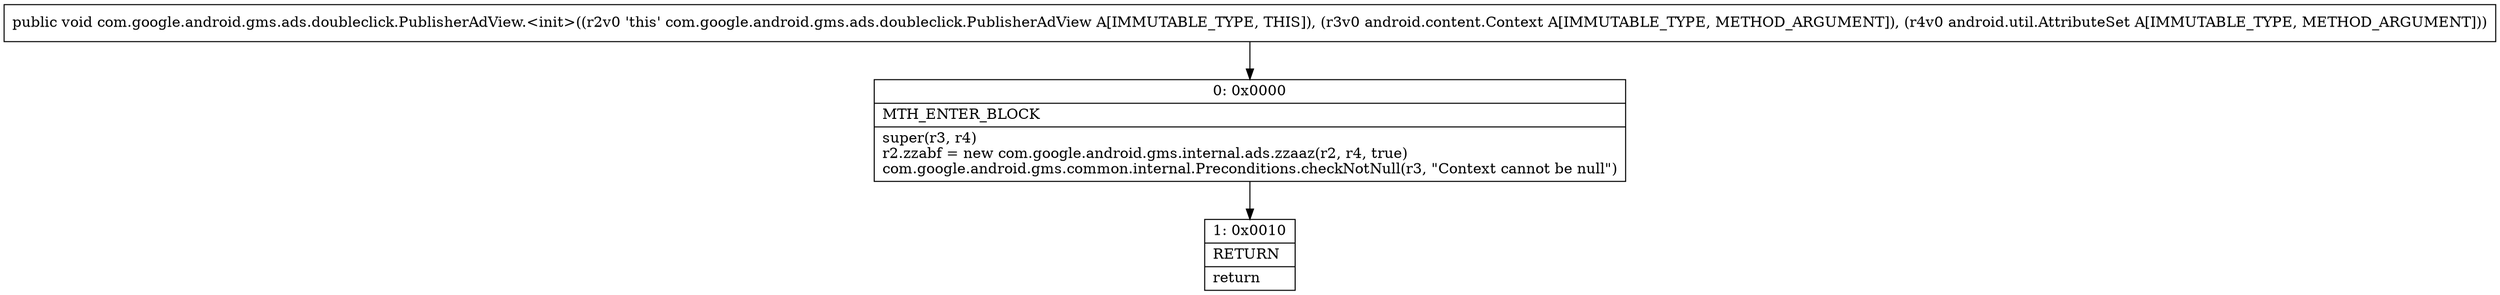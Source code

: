 digraph "CFG forcom.google.android.gms.ads.doubleclick.PublisherAdView.\<init\>(Landroid\/content\/Context;Landroid\/util\/AttributeSet;)V" {
Node_0 [shape=record,label="{0\:\ 0x0000|MTH_ENTER_BLOCK\l|super(r3, r4)\lr2.zzabf = new com.google.android.gms.internal.ads.zzaaz(r2, r4, true)\lcom.google.android.gms.common.internal.Preconditions.checkNotNull(r3, \"Context cannot be null\")\l}"];
Node_1 [shape=record,label="{1\:\ 0x0010|RETURN\l|return\l}"];
MethodNode[shape=record,label="{public void com.google.android.gms.ads.doubleclick.PublisherAdView.\<init\>((r2v0 'this' com.google.android.gms.ads.doubleclick.PublisherAdView A[IMMUTABLE_TYPE, THIS]), (r3v0 android.content.Context A[IMMUTABLE_TYPE, METHOD_ARGUMENT]), (r4v0 android.util.AttributeSet A[IMMUTABLE_TYPE, METHOD_ARGUMENT])) }"];
MethodNode -> Node_0;
Node_0 -> Node_1;
}

